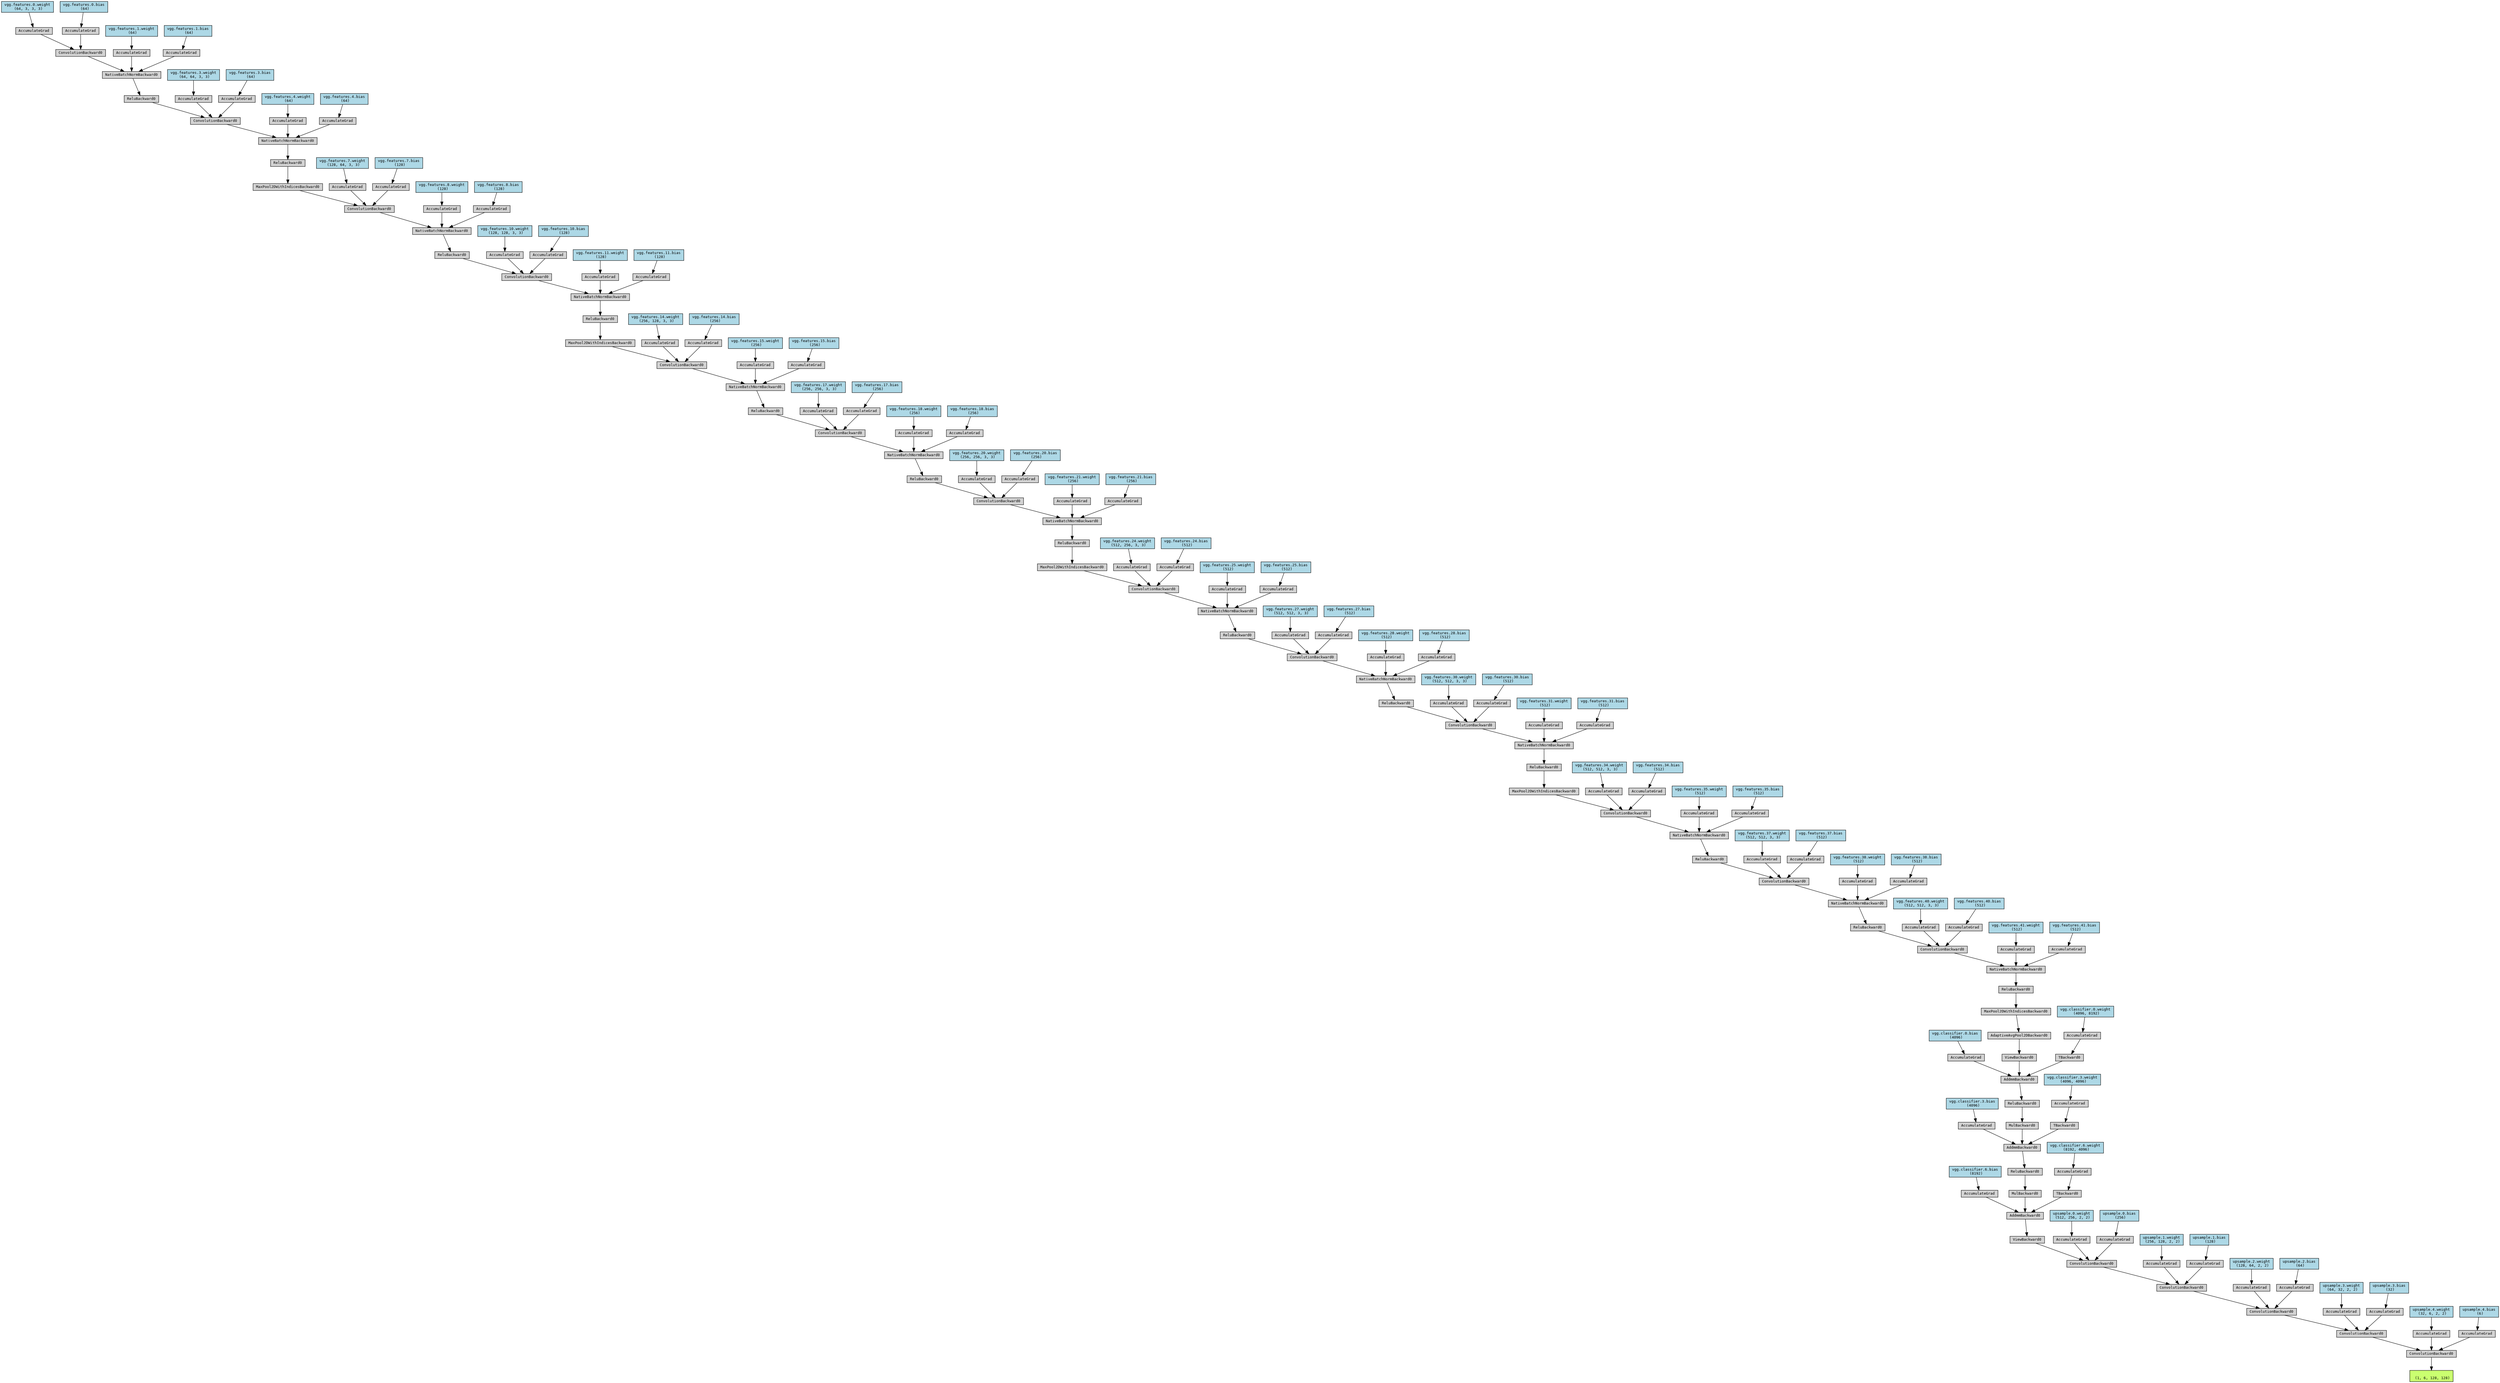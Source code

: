 digraph {
	graph [size="59.55,59.55"]
	node [align=left fontname=monospace fontsize=10 height=0.2 ranksep=0.1 shape=box style=filled]
	2238365949040 [label="
 (1, 6, 128, 128)" fillcolor=darkolivegreen1]
	2238365477232 [label=ConvolutionBackward0]
	2238365478240 -> 2238365477232
	2238365478240 [label=ConvolutionBackward0]
	2238365478480 -> 2238365478240
	2238365478480 [label=ConvolutionBackward0]
	2238365475504 -> 2238365478480
	2238365475504 [label=ConvolutionBackward0]
	2238365475168 -> 2238365475504
	2238365475168 [label=ConvolutionBackward0]
	2238365476224 -> 2238365475168
	2238365476224 [label=ViewBackward0]
	2238365478720 -> 2238365476224
	2238365478720 [label=AddmmBackward0]
	2238365478432 -> 2238365478720
	2238369717760 [label="vgg.classifier.6.bias
 (8192)" fillcolor=lightblue]
	2238369717760 -> 2238365478432
	2238365478432 [label=AccumulateGrad]
	2238365475600 -> 2238365478720
	2238365475600 [label=MulBackward0]
	2238365477856 -> 2238365475600
	2238365477856 [label=ReluBackward0]
	2238365478000 -> 2238365477856
	2238365478000 [label=AddmmBackward0]
	2238365477472 -> 2238365478000
	2238367644704 [label="vgg.classifier.3.bias
 (4096)" fillcolor=lightblue]
	2238367644704 -> 2238365477472
	2238365477472 [label=AccumulateGrad]
	2238365477376 -> 2238365478000
	2238365477376 [label=MulBackward0]
	2238365475216 -> 2238365477376
	2238365475216 [label=ReluBackward0]
	2238365476560 -> 2238365475216
	2238365476560 [label=AddmmBackward0]
	2238365475792 -> 2238365476560
	2238369718160 [label="vgg.classifier.0.bias
 (4096)" fillcolor=lightblue]
	2238369718160 -> 2238365475792
	2238365475792 [label=AccumulateGrad]
	2238365476944 -> 2238365476560
	2238365476944 [label=ViewBackward0]
	2238365478384 -> 2238365476944
	2238365478384 [label=AdaptiveAvgPool2DBackward0]
	2238365015872 -> 2238365478384
	2238365015872 [label=MaxPool2DWithIndicesBackward0]
	2238365014432 -> 2238365015872
	2238365014432 [label=ReluBackward0]
	2238365012656 -> 2238365014432
	2238365012656 [label=NativeBatchNormBackward0]
	2238365012512 -> 2238365012656
	2238365012512 [label=ConvolutionBackward0]
	2238365014864 -> 2238365012512
	2238365014864 [label=ReluBackward0]
	2238365013472 -> 2238365014864
	2238365013472 [label=NativeBatchNormBackward0]
	2238365013040 -> 2238365013472
	2238365013040 [label=ConvolutionBackward0]
	2238366789152 -> 2238365013040
	2238366789152 [label=ReluBackward0]
	2238366786080 -> 2238366789152
	2238366786080 [label=NativeBatchNormBackward0]
	2238366786944 -> 2238366786080
	2238366786944 [label=ConvolutionBackward0]
	2238366785840 -> 2238366786944
	2238366785840 [label=MaxPool2DWithIndicesBackward0]
	2238366787856 -> 2238366785840
	2238366787856 [label=ReluBackward0]
	2238366788384 -> 2238366787856
	2238366788384 [label=NativeBatchNormBackward0]
	2238366787232 -> 2238366788384
	2238366787232 [label=ConvolutionBackward0]
	2238366788192 -> 2238366787232
	2238366788192 [label=ReluBackward0]
	2238366786320 -> 2238366788192
	2238366786320 [label=NativeBatchNormBackward0]
	2238366787808 -> 2238366786320
	2238366787808 [label=ConvolutionBackward0]
	2238366787952 -> 2238366787808
	2238366787952 [label=ReluBackward0]
	2238366786656 -> 2238366787952
	2238366786656 [label=NativeBatchNormBackward0]
	2238366786512 -> 2238366786656
	2238366786512 [label=ConvolutionBackward0]
	2238366786416 -> 2238366786512
	2238366786416 [label=MaxPool2DWithIndicesBackward0]
	2238366789584 -> 2238366786416
	2238366789584 [label=ReluBackward0]
	2238378130160 -> 2238366789584
	2238378130160 [label=NativeBatchNormBackward0]
	2238366787760 -> 2238378130160
	2238366787760 [label=ConvolutionBackward0]
	2238370640896 -> 2238366787760
	2238370640896 [label=ReluBackward0]
	2238370641904 -> 2238370640896
	2238370641904 [label=NativeBatchNormBackward0]
	2238370640416 -> 2238370641904
	2238370640416 [label=ConvolutionBackward0]
	2238370642240 -> 2238370640416
	2238370642240 [label=ReluBackward0]
	2238370640272 -> 2238370642240
	2238370640272 [label=NativeBatchNormBackward0]
	2238370640992 -> 2238370640272
	2238370640992 [label=ConvolutionBackward0]
	2238370642096 -> 2238370640992
	2238370642096 [label=MaxPool2DWithIndicesBackward0]
	2238370641040 -> 2238370642096
	2238370641040 [label=ReluBackward0]
	2238370640176 -> 2238370641040
	2238370640176 [label=NativeBatchNormBackward0]
	2238367083728 -> 2238370640176
	2238367083728 [label=ConvolutionBackward0]
	2238367080560 -> 2238367083728
	2238367080560 [label=ReluBackward0]
	2238367083248 -> 2238367080560
	2238367083248 [label=NativeBatchNormBackward0]
	2238367082816 -> 2238367083248
	2238367082816 [label=ConvolutionBackward0]
	2238367082528 -> 2238367082816
	2238367082528 [label=MaxPool2DWithIndicesBackward0]
	2238367080656 -> 2238367082528
	2238367080656 [label=ReluBackward0]
	2238367080848 -> 2238367080656
	2238367080848 [label=NativeBatchNormBackward0]
	2238367081040 -> 2238367080848
	2238367081040 [label=ConvolutionBackward0]
	2238367082432 -> 2238367081040
	2238367082432 [label=ReluBackward0]
	2238367084064 -> 2238367082432
	2238367084064 [label=NativeBatchNormBackward0]
	2238367083680 -> 2238367084064
	2238367083680 [label=ConvolutionBackward0]
	2238367083536 -> 2238367083680
	2238366002768 [label="vgg.features.0.weight
 (64, 3, 3, 3)" fillcolor=lightblue]
	2238366002768 -> 2238367083536
	2238367083536 [label=AccumulateGrad]
	2238367083824 -> 2238367083680
	2238366000688 [label="vgg.features.0.bias
 (64)" fillcolor=lightblue]
	2238366000688 -> 2238367083824
	2238367083824 [label=AccumulateGrad]
	2238367083584 -> 2238367084064
	2238367640048 [label="vgg.features.1.weight
 (64)" fillcolor=lightblue]
	2238367640048 -> 2238367083584
	2238367083584 [label=AccumulateGrad]
	2238367080992 -> 2238367084064
	2238367639088 [label="vgg.features.1.bias
 (64)" fillcolor=lightblue]
	2238367639088 -> 2238367080992
	2238367080992 [label=AccumulateGrad]
	2238367082096 -> 2238367081040
	2238366000528 [label="vgg.features.3.weight
 (64, 64, 3, 3)" fillcolor=lightblue]
	2238366000528 -> 2238367082096
	2238367082096 [label=AccumulateGrad]
	2238367081856 -> 2238367081040
	2238366000048 [label="vgg.features.3.bias
 (64)" fillcolor=lightblue]
	2238366000048 -> 2238367081856
	2238367081856 [label=AccumulateGrad]
	2238367080896 -> 2238367080848
	2238366000288 [label="vgg.features.4.weight
 (64)" fillcolor=lightblue]
	2238366000288 -> 2238367080896
	2238367080896 [label=AccumulateGrad]
	2238367082288 -> 2238367080848
	2238366000208 [label="vgg.features.4.bias
 (64)" fillcolor=lightblue]
	2238366000208 -> 2238367082288
	2238367082288 [label=AccumulateGrad]
	2238367082576 -> 2238367082816
	2238365999648 [label="vgg.features.7.weight
 (128, 64, 3, 3)" fillcolor=lightblue]
	2238365999648 -> 2238367082576
	2238367082576 [label=AccumulateGrad]
	2238367082672 -> 2238367082816
	2238365999568 [label="vgg.features.7.bias
 (128)" fillcolor=lightblue]
	2238365999568 -> 2238367082672
	2238367082672 [label=AccumulateGrad]
	2238367082960 -> 2238367083248
	2238365999408 [label="vgg.features.8.weight
 (128)" fillcolor=lightblue]
	2238365999408 -> 2238367082960
	2238367082960 [label=AccumulateGrad]
	2238367081280 -> 2238367083248
	2238365999168 [label="vgg.features.8.bias
 (128)" fillcolor=lightblue]
	2238365999168 -> 2238367081280
	2238367081280 [label=AccumulateGrad]
	2238367081184 -> 2238367083728
	2238366002608 [label="vgg.features.10.weight
 (128, 128, 3, 3)" fillcolor=lightblue]
	2238366002608 -> 2238367081184
	2238367081184 [label=AccumulateGrad]
	2238367080704 -> 2238367083728
	2238366002368 [label="vgg.features.10.bias
 (128)" fillcolor=lightblue]
	2238366002368 -> 2238367080704
	2238367080704 [label=AccumulateGrad]
	2238367081136 -> 2238370640176
	2238366002288 [label="vgg.features.11.weight
 (128)" fillcolor=lightblue]
	2238366002288 -> 2238367081136
	2238367081136 [label=AccumulateGrad]
	2238367081376 -> 2238370640176
	2238366002048 [label="vgg.features.11.bias
 (128)" fillcolor=lightblue]
	2238366002048 -> 2238367081376
	2238367081376 [label=AccumulateGrad]
	2238370643536 -> 2238370640992
	2238366001168 [label="vgg.features.14.weight
 (256, 128, 3, 3)" fillcolor=lightblue]
	2238366001168 -> 2238370643536
	2238370643536 [label=AccumulateGrad]
	2238370640608 -> 2238370640992
	2238365955792 [label="vgg.features.14.bias
 (256)" fillcolor=lightblue]
	2238365955792 -> 2238370640608
	2238370640608 [label=AccumulateGrad]
	2238370642720 -> 2238370640272
	2237056772432 [label="vgg.features.15.weight
 (256)" fillcolor=lightblue]
	2237056772432 -> 2238370642720
	2238370642720 [label=AccumulateGrad]
	2238370641952 -> 2238370640272
	2238365956592 [label="vgg.features.15.bias
 (256)" fillcolor=lightblue]
	2238365956592 -> 2238370641952
	2238370641952 [label=AccumulateGrad]
	2238370643920 -> 2238370640416
	2238365954112 [label="vgg.features.17.weight
 (256, 256, 3, 3)" fillcolor=lightblue]
	2238365954112 -> 2238370643920
	2238370643920 [label=AccumulateGrad]
	2238370640464 -> 2238370640416
	2238365954512 [label="vgg.features.17.bias
 (256)" fillcolor=lightblue]
	2238365954512 -> 2238370640464
	2238370640464 [label=AccumulateGrad]
	2238370640128 -> 2238370641904
	2238365958032 [label="vgg.features.18.weight
 (256)" fillcolor=lightblue]
	2238365958032 -> 2238370640128
	2238370640128 [label=AccumulateGrad]
	2238370643632 -> 2238370641904
	2238365954912 [label="vgg.features.18.bias
 (256)" fillcolor=lightblue]
	2238365954912 -> 2238370643632
	2238370643632 [label=AccumulateGrad]
	2238370641376 -> 2238366787760
	2238365956752 [label="vgg.features.20.weight
 (256, 256, 3, 3)" fillcolor=lightblue]
	2238365956752 -> 2238370641376
	2238370641376 [label=AccumulateGrad]
	2238370642336 -> 2238366787760
	2238365956432 [label="vgg.features.20.bias
 (256)" fillcolor=lightblue]
	2238365956432 -> 2238370642336
	2238370642336 [label=AccumulateGrad]
	2238370641088 -> 2238378130160
	2238365956672 [label="vgg.features.21.weight
 (256)" fillcolor=lightblue]
	2238365956672 -> 2238370641088
	2238370641088 [label=AccumulateGrad]
	2238370641472 -> 2238378130160
	2238365956912 [label="vgg.features.21.bias
 (256)" fillcolor=lightblue]
	2238365956912 -> 2238370641472
	2238370641472 [label=AccumulateGrad]
	2238366789488 -> 2238366786512
	2238365955952 [label="vgg.features.24.weight
 (512, 256, 3, 3)" fillcolor=lightblue]
	2238365955952 -> 2238366789488
	2238366789488 [label=AccumulateGrad]
	2238366786896 -> 2238366786512
	2238365954432 [label="vgg.features.24.bias
 (512)" fillcolor=lightblue]
	2238365954432 -> 2238366786896
	2238366786896 [label=AccumulateGrad]
	2238366788528 -> 2238366786656
	2238365897488 [label="vgg.features.25.weight
 (512)" fillcolor=lightblue]
	2238365897488 -> 2238366788528
	2238366788528 [label=AccumulateGrad]
	2238366789392 -> 2238366786656
	2238365896848 [label="vgg.features.25.bias
 (512)" fillcolor=lightblue]
	2238365896848 -> 2238366789392
	2238366789392 [label=AccumulateGrad]
	2238366789440 -> 2238366787808
	2238365896768 [label="vgg.features.27.weight
 (512, 512, 3, 3)" fillcolor=lightblue]
	2238365896768 -> 2238366789440
	2238366789440 [label=AccumulateGrad]
	2238366789104 -> 2238366787808
	2238365897408 [label="vgg.features.27.bias
 (512)" fillcolor=lightblue]
	2238365897408 -> 2238366789104
	2238366789104 [label=AccumulateGrad]
	2238366786752 -> 2238366786320
	2237653019760 [label="vgg.features.28.weight
 (512)" fillcolor=lightblue]
	2237653019760 -> 2238366786752
	2238366786752 [label=AccumulateGrad]
	2238366785648 -> 2238366786320
	2237653019680 [label="vgg.features.28.bias
 (512)" fillcolor=lightblue]
	2237653019680 -> 2238366785648
	2238366785648 [label=AccumulateGrad]
	2238366785936 -> 2238366787232
	2237653019120 [label="vgg.features.30.weight
 (512, 512, 3, 3)" fillcolor=lightblue]
	2237653019120 -> 2238366785936
	2238366785936 [label=AccumulateGrad]
	2238366785984 -> 2238366787232
	2237653019040 [label="vgg.features.30.bias
 (512)" fillcolor=lightblue]
	2237653019040 -> 2238366785984
	2238366785984 [label=AccumulateGrad]
	2238366788480 -> 2238366788384
	2237653018960 [label="vgg.features.31.weight
 (512)" fillcolor=lightblue]
	2237653018960 -> 2238366788480
	2238366788480 [label=AccumulateGrad]
	2238366787616 -> 2238366788384
	2237653018800 [label="vgg.features.31.bias
 (512)" fillcolor=lightblue]
	2237653018800 -> 2238366787616
	2238366787616 [label=AccumulateGrad]
	2238366786800 -> 2238366786944
	2237653018240 [label="vgg.features.34.weight
 (512, 512, 3, 3)" fillcolor=lightblue]
	2237653018240 -> 2238366786800
	2238366786800 [label=AccumulateGrad]
	2238366786272 -> 2238366786944
	2237653018160 [label="vgg.features.34.bias
 (512)" fillcolor=lightblue]
	2237653018160 -> 2238366786272
	2238366786272 [label=AccumulateGrad]
	2238366788768 -> 2238366786080
	2237653017440 [label="vgg.features.35.weight
 (512)" fillcolor=lightblue]
	2237653017440 -> 2238366788768
	2238366788768 [label=AccumulateGrad]
	2238366785744 -> 2238366786080
	2237653017840 [label="vgg.features.35.bias
 (512)" fillcolor=lightblue]
	2237653017840 -> 2238366785744
	2238366785744 [label=AccumulateGrad]
	2238366786992 -> 2238365013040
	2237653016800 [label="vgg.features.37.weight
 (512, 512, 3, 3)" fillcolor=lightblue]
	2237653016800 -> 2238366786992
	2238366786992 [label=AccumulateGrad]
	2238366788864 -> 2238365013040
	2237653017200 [label="vgg.features.37.bias
 (512)" fillcolor=lightblue]
	2237653017200 -> 2238366788864
	2238366788864 [label=AccumulateGrad]
	2238365013712 -> 2238365013472
	2237653017120 [label="vgg.features.38.weight
 (512)" fillcolor=lightblue]
	2237653017120 -> 2238365013712
	2238365013712 [label=AccumulateGrad]
	2238366788048 -> 2238365013472
	2237653017040 [label="vgg.features.38.bias
 (512)" fillcolor=lightblue]
	2237653017040 -> 2238366788048
	2238366788048 [label=AccumulateGrad]
	2238365013424 -> 2238365012512
	2238367645504 [label="vgg.features.40.weight
 (512, 512, 3, 3)" fillcolor=lightblue]
	2238367645504 -> 2238365013424
	2238365013424 [label=AccumulateGrad]
	2238365014144 -> 2238365012512
	2238367645424 [label="vgg.features.40.bias
 (512)" fillcolor=lightblue]
	2238367645424 -> 2238365014144
	2238365014144 [label=AccumulateGrad]
	2238365014768 -> 2238365012656
	2238367645344 [label="vgg.features.41.weight
 (512)" fillcolor=lightblue]
	2238367645344 -> 2238365014768
	2238365014768 [label=AccumulateGrad]
	2238365013808 -> 2238365012656
	2238367645264 [label="vgg.features.41.bias
 (512)" fillcolor=lightblue]
	2238367645264 -> 2238365013808
	2238365013808 [label=AccumulateGrad]
	2238365476848 -> 2238365476560
	2238365476848 [label=TBackward0]
	2238365014240 -> 2238365476848
	2238369718000 [label="vgg.classifier.0.weight
 (4096, 8192)" fillcolor=lightblue]
	2238369718000 -> 2238365014240
	2238365014240 [label=AccumulateGrad]
	2238365474928 -> 2238365478000
	2238365474928 [label=TBackward0]
	2238365476656 -> 2238365474928
	2238367644944 [label="vgg.classifier.3.weight
 (4096, 4096)" fillcolor=lightblue]
	2238367644944 -> 2238365476656
	2238365476656 [label=AccumulateGrad]
	2238365475408 -> 2238365478720
	2238365475408 [label=TBackward0]
	2238365476368 -> 2238365475408
	2238369718080 [label="vgg.classifier.6.weight
 (8192, 4096)" fillcolor=lightblue]
	2238369718080 -> 2238365476368
	2238365476368 [label=AccumulateGrad]
	2238365475696 -> 2238365475168
	2238369717840 [label="upsample.0.weight
 (512, 256, 2, 2)" fillcolor=lightblue]
	2238369717840 -> 2238365475696
	2238365475696 [label=AccumulateGrad]
	2238365477952 -> 2238365475168
	2238369717520 [label="upsample.0.bias
 (256)" fillcolor=lightblue]
	2238369717520 -> 2238365477952
	2238365477952 [label=AccumulateGrad]
	2238365477520 -> 2238365475504
	2238369717600 [label="upsample.1.weight
 (256, 128, 2, 2)" fillcolor=lightblue]
	2238369717600 -> 2238365477520
	2238365477520 [label=AccumulateGrad]
	2238365478288 -> 2238365475504
	2238369717280 [label="upsample.1.bias
 (128)" fillcolor=lightblue]
	2238369717280 -> 2238365478288
	2238365478288 [label=AccumulateGrad]
	2238365478048 -> 2238365478480
	2238369717360 [label="upsample.2.weight
 (128, 64, 2, 2)" fillcolor=lightblue]
	2238369717360 -> 2238365478048
	2238365478048 [label=AccumulateGrad]
	2238365478624 -> 2238365478480
	2238369717040 [label="upsample.2.bias
 (64)" fillcolor=lightblue]
	2238369717040 -> 2238365478624
	2238365478624 [label=AccumulateGrad]
	2238365475840 -> 2238365478240
	2238369717120 [label="upsample.3.weight
 (64, 32, 2, 2)" fillcolor=lightblue]
	2238369717120 -> 2238365475840
	2238365475840 [label=AccumulateGrad]
	2238365476608 -> 2238365478240
	2238369716800 [label="upsample.3.bias
 (32)" fillcolor=lightblue]
	2238369716800 -> 2238365476608
	2238365476608 [label=AccumulateGrad]
	2238365476464 -> 2238365477232
	2238369716880 [label="upsample.4.weight
 (32, 6, 2, 2)" fillcolor=lightblue]
	2238369716880 -> 2238365476464
	2238365476464 [label=AccumulateGrad]
	2238365477136 -> 2238365477232
	2238369716560 [label="upsample.4.bias
 (6)" fillcolor=lightblue]
	2238369716560 -> 2238365477136
	2238365477136 [label=AccumulateGrad]
	2238365477232 -> 2238365949040
}
